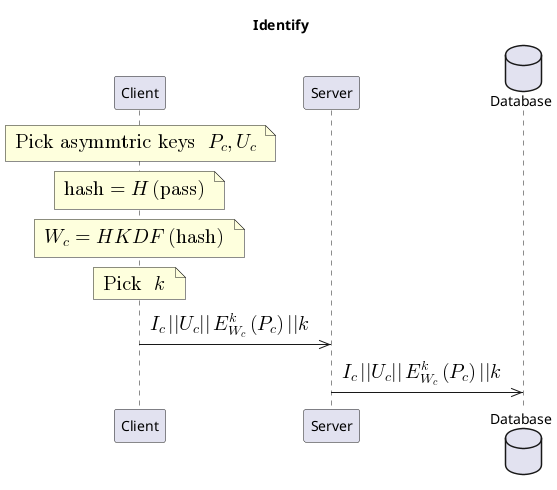 @startuml
title Identify

participant Client
participant Server
database Database

note over Client
  <math>"Pick asymmtric keys " P_c, U_c</math>
end note

note over Client
  <math>"hash" = H("pass")</math>
end note

note over Client
  <math>W_c = HKDF("hash")</math>
end note

note over Client
  <math>"Pick " k</math>
end note


Client ->> Server: <math>I_c || U_c || E_{W_c}^k(P_c) || k</math>

Server ->> Database: <math>I_c || U_c || E_{W_c}^k(P_c) || k</math>
@enduml